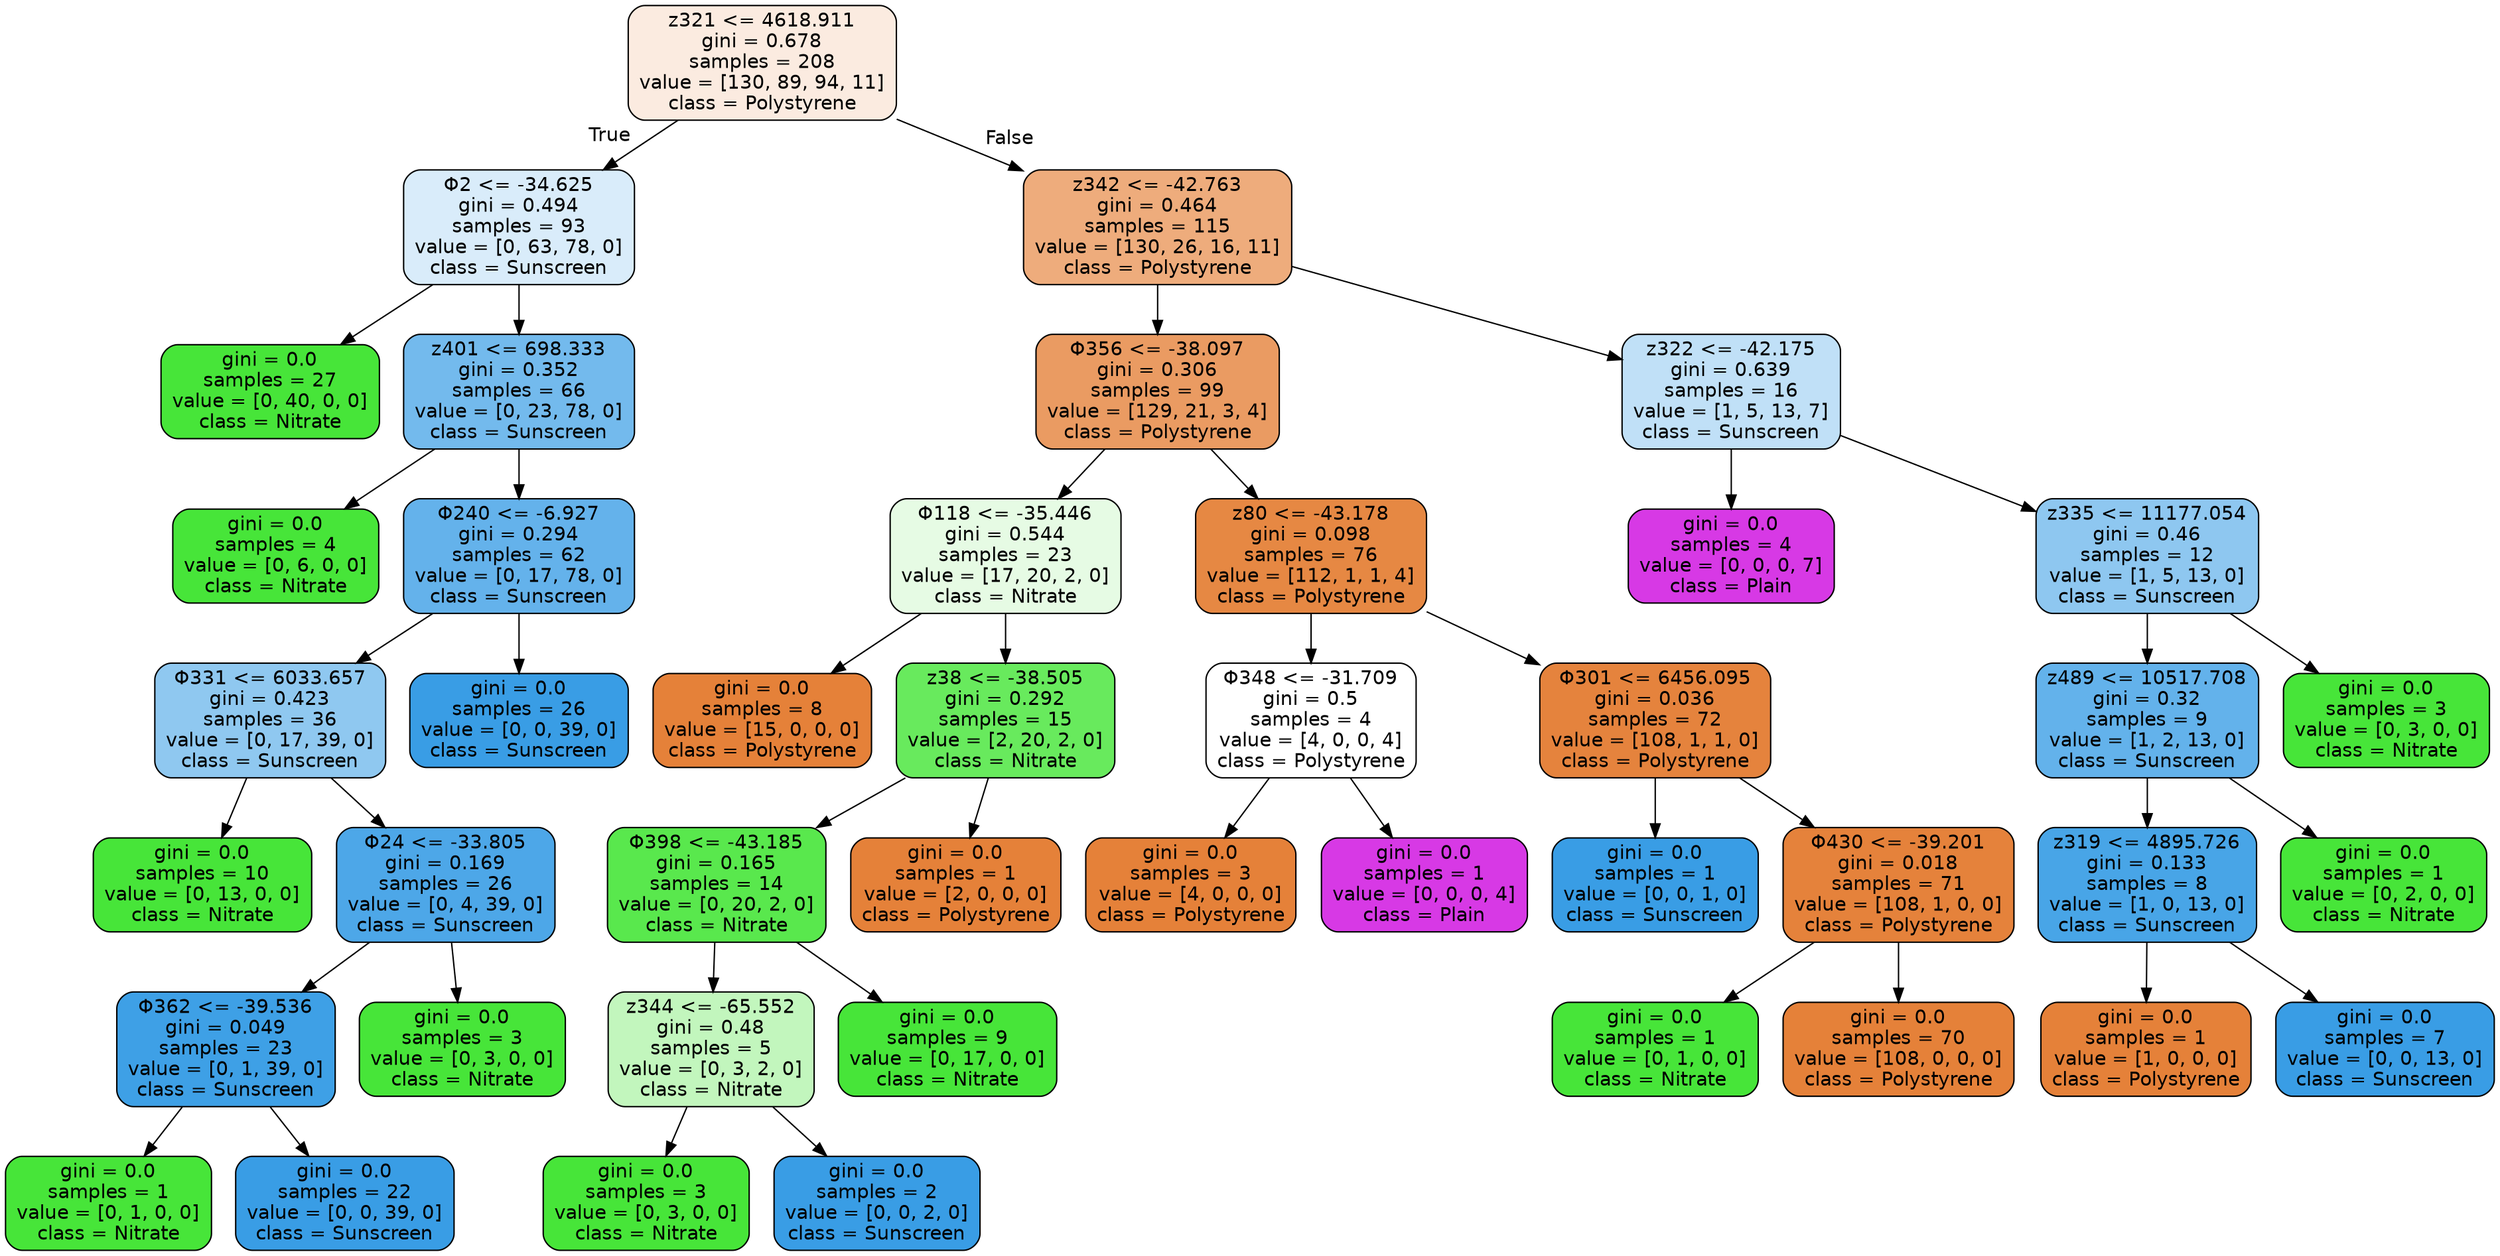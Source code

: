 digraph Tree {
node [shape=box, style="filled, rounded", color="black", fontname="helvetica"] ;
edge [fontname="helvetica"] ;
0 [label="z321 <= 4618.911\ngini = 0.678\nsamples = 208\nvalue = [130, 89, 94, 11]\nclass = Polystyrene", fillcolor="#fbebe0"] ;
1 [label="Φ2 <= -34.625\ngini = 0.494\nsamples = 93\nvalue = [0, 63, 78, 0]\nclass = Sunscreen", fillcolor="#d9ecfa"] ;
0 -> 1 [labeldistance=2.5, labelangle=45, headlabel="True"] ;
2 [label="gini = 0.0\nsamples = 27\nvalue = [0, 40, 0, 0]\nclass = Nitrate", fillcolor="#47e539"] ;
1 -> 2 ;
3 [label="z401 <= 698.333\ngini = 0.352\nsamples = 66\nvalue = [0, 23, 78, 0]\nclass = Sunscreen", fillcolor="#73baed"] ;
1 -> 3 ;
4 [label="gini = 0.0\nsamples = 4\nvalue = [0, 6, 0, 0]\nclass = Nitrate", fillcolor="#47e539"] ;
3 -> 4 ;
5 [label="Φ240 <= -6.927\ngini = 0.294\nsamples = 62\nvalue = [0, 17, 78, 0]\nclass = Sunscreen", fillcolor="#64b2eb"] ;
3 -> 5 ;
6 [label="Φ331 <= 6033.657\ngini = 0.423\nsamples = 36\nvalue = [0, 17, 39, 0]\nclass = Sunscreen", fillcolor="#8fc8f0"] ;
5 -> 6 ;
7 [label="gini = 0.0\nsamples = 10\nvalue = [0, 13, 0, 0]\nclass = Nitrate", fillcolor="#47e539"] ;
6 -> 7 ;
8 [label="Φ24 <= -33.805\ngini = 0.169\nsamples = 26\nvalue = [0, 4, 39, 0]\nclass = Sunscreen", fillcolor="#4da7e8"] ;
6 -> 8 ;
9 [label="Φ362 <= -39.536\ngini = 0.049\nsamples = 23\nvalue = [0, 1, 39, 0]\nclass = Sunscreen", fillcolor="#3ea0e6"] ;
8 -> 9 ;
10 [label="gini = 0.0\nsamples = 1\nvalue = [0, 1, 0, 0]\nclass = Nitrate", fillcolor="#47e539"] ;
9 -> 10 ;
11 [label="gini = 0.0\nsamples = 22\nvalue = [0, 0, 39, 0]\nclass = Sunscreen", fillcolor="#399de5"] ;
9 -> 11 ;
12 [label="gini = 0.0\nsamples = 3\nvalue = [0, 3, 0, 0]\nclass = Nitrate", fillcolor="#47e539"] ;
8 -> 12 ;
13 [label="gini = 0.0\nsamples = 26\nvalue = [0, 0, 39, 0]\nclass = Sunscreen", fillcolor="#399de5"] ;
5 -> 13 ;
14 [label="z342 <= -42.763\ngini = 0.464\nsamples = 115\nvalue = [130, 26, 16, 11]\nclass = Polystyrene", fillcolor="#eeac7c"] ;
0 -> 14 [labeldistance=2.5, labelangle=-45, headlabel="False"] ;
15 [label="Φ356 <= -38.097\ngini = 0.306\nsamples = 99\nvalue = [129, 21, 3, 4]\nclass = Polystyrene", fillcolor="#ea9b62"] ;
14 -> 15 ;
16 [label="Φ118 <= -35.446\ngini = 0.544\nsamples = 23\nvalue = [17, 20, 2, 0]\nclass = Nitrate", fillcolor="#e6fbe4"] ;
15 -> 16 ;
17 [label="gini = 0.0\nsamples = 8\nvalue = [15, 0, 0, 0]\nclass = Polystyrene", fillcolor="#e58139"] ;
16 -> 17 ;
18 [label="z38 <= -38.505\ngini = 0.292\nsamples = 15\nvalue = [2, 20, 2, 0]\nclass = Nitrate", fillcolor="#68ea5d"] ;
16 -> 18 ;
19 [label="Φ398 <= -43.185\ngini = 0.165\nsamples = 14\nvalue = [0, 20, 2, 0]\nclass = Nitrate", fillcolor="#59e84d"] ;
18 -> 19 ;
20 [label="z344 <= -65.552\ngini = 0.48\nsamples = 5\nvalue = [0, 3, 2, 0]\nclass = Nitrate", fillcolor="#c2f6bd"] ;
19 -> 20 ;
21 [label="gini = 0.0\nsamples = 3\nvalue = [0, 3, 0, 0]\nclass = Nitrate", fillcolor="#47e539"] ;
20 -> 21 ;
22 [label="gini = 0.0\nsamples = 2\nvalue = [0, 0, 2, 0]\nclass = Sunscreen", fillcolor="#399de5"] ;
20 -> 22 ;
23 [label="gini = 0.0\nsamples = 9\nvalue = [0, 17, 0, 0]\nclass = Nitrate", fillcolor="#47e539"] ;
19 -> 23 ;
24 [label="gini = 0.0\nsamples = 1\nvalue = [2, 0, 0, 0]\nclass = Polystyrene", fillcolor="#e58139"] ;
18 -> 24 ;
25 [label="z80 <= -43.178\ngini = 0.098\nsamples = 76\nvalue = [112, 1, 1, 4]\nclass = Polystyrene", fillcolor="#e68843"] ;
15 -> 25 ;
26 [label="Φ348 <= -31.709\ngini = 0.5\nsamples = 4\nvalue = [4, 0, 0, 4]\nclass = Polystyrene", fillcolor="#ffffff"] ;
25 -> 26 ;
27 [label="gini = 0.0\nsamples = 3\nvalue = [4, 0, 0, 0]\nclass = Polystyrene", fillcolor="#e58139"] ;
26 -> 27 ;
28 [label="gini = 0.0\nsamples = 1\nvalue = [0, 0, 0, 4]\nclass = Plain", fillcolor="#d739e5"] ;
26 -> 28 ;
29 [label="Φ301 <= 6456.095\ngini = 0.036\nsamples = 72\nvalue = [108, 1, 1, 0]\nclass = Polystyrene", fillcolor="#e5833d"] ;
25 -> 29 ;
30 [label="gini = 0.0\nsamples = 1\nvalue = [0, 0, 1, 0]\nclass = Sunscreen", fillcolor="#399de5"] ;
29 -> 30 ;
31 [label="Φ430 <= -39.201\ngini = 0.018\nsamples = 71\nvalue = [108, 1, 0, 0]\nclass = Polystyrene", fillcolor="#e5823b"] ;
29 -> 31 ;
32 [label="gini = 0.0\nsamples = 1\nvalue = [0, 1, 0, 0]\nclass = Nitrate", fillcolor="#47e539"] ;
31 -> 32 ;
33 [label="gini = 0.0\nsamples = 70\nvalue = [108, 0, 0, 0]\nclass = Polystyrene", fillcolor="#e58139"] ;
31 -> 33 ;
34 [label="z322 <= -42.175\ngini = 0.639\nsamples = 16\nvalue = [1, 5, 13, 7]\nclass = Sunscreen", fillcolor="#c0e0f7"] ;
14 -> 34 ;
35 [label="gini = 0.0\nsamples = 4\nvalue = [0, 0, 0, 7]\nclass = Plain", fillcolor="#d739e5"] ;
34 -> 35 ;
36 [label="z335 <= 11177.054\ngini = 0.46\nsamples = 12\nvalue = [1, 5, 13, 0]\nclass = Sunscreen", fillcolor="#8ec7f0"] ;
34 -> 36 ;
37 [label="z489 <= 10517.708\ngini = 0.32\nsamples = 9\nvalue = [1, 2, 13, 0]\nclass = Sunscreen", fillcolor="#63b2eb"] ;
36 -> 37 ;
38 [label="z319 <= 4895.726\ngini = 0.133\nsamples = 8\nvalue = [1, 0, 13, 0]\nclass = Sunscreen", fillcolor="#48a5e7"] ;
37 -> 38 ;
39 [label="gini = 0.0\nsamples = 1\nvalue = [1, 0, 0, 0]\nclass = Polystyrene", fillcolor="#e58139"] ;
38 -> 39 ;
40 [label="gini = 0.0\nsamples = 7\nvalue = [0, 0, 13, 0]\nclass = Sunscreen", fillcolor="#399de5"] ;
38 -> 40 ;
41 [label="gini = 0.0\nsamples = 1\nvalue = [0, 2, 0, 0]\nclass = Nitrate", fillcolor="#47e539"] ;
37 -> 41 ;
42 [label="gini = 0.0\nsamples = 3\nvalue = [0, 3, 0, 0]\nclass = Nitrate", fillcolor="#47e539"] ;
36 -> 42 ;
}